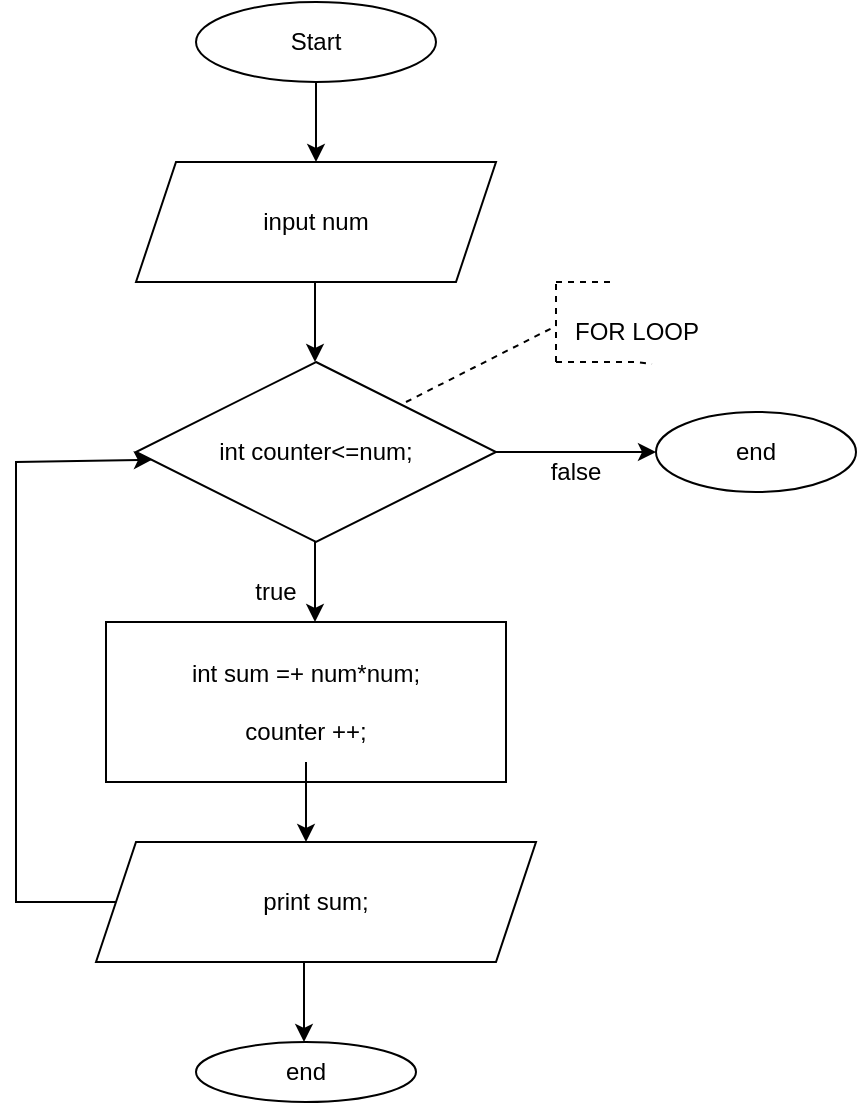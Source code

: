 <mxfile version="20.8.13" type="github" pages="2"><diagram name="Page-1" id="DGp2qzPbD4bauKR4XAIU"><mxGraphModel dx="1035" dy="568" grid="1" gridSize="10" guides="1" tooltips="1" connect="1" arrows="1" fold="1" page="1" pageScale="1" pageWidth="850" pageHeight="1100" math="0" shadow="0"><root><mxCell id="0"/><mxCell id="1" parent="0"/><mxCell id="U_1Dfd0tT0PA_FAeMssj-1" value="Start" style="ellipse;whiteSpace=wrap;html=1;" vertex="1" parent="1"><mxGeometry x="320" y="10" width="120" height="40" as="geometry"/></mxCell><mxCell id="U_1Dfd0tT0PA_FAeMssj-2" value="input num" style="shape=parallelogram;perimeter=parallelogramPerimeter;whiteSpace=wrap;html=1;fixedSize=1;" vertex="1" parent="1"><mxGeometry x="290" y="90" width="180" height="60" as="geometry"/></mxCell><mxCell id="U_1Dfd0tT0PA_FAeMssj-3" style="edgeStyle=orthogonalEdgeStyle;rounded=0;orthogonalLoop=1;jettySize=auto;html=1;exitX=0.5;exitY=1;exitDx=0;exitDy=0;" edge="1" parent="1" source="U_1Dfd0tT0PA_FAeMssj-1" target="U_1Dfd0tT0PA_FAeMssj-1"><mxGeometry relative="1" as="geometry"/></mxCell><mxCell id="U_1Dfd0tT0PA_FAeMssj-5" value="int counter&amp;lt;=num;" style="rhombus;whiteSpace=wrap;html=1;" vertex="1" parent="1"><mxGeometry x="290" y="190" width="180" height="90" as="geometry"/></mxCell><mxCell id="U_1Dfd0tT0PA_FAeMssj-8" value="int sum =+ num*num;&lt;br&gt;&lt;br&gt;counter ++;" style="rounded=0;whiteSpace=wrap;html=1;" vertex="1" parent="1"><mxGeometry x="275" y="320" width="200" height="80" as="geometry"/></mxCell><mxCell id="U_1Dfd0tT0PA_FAeMssj-9" value="" style="endArrow=classic;html=1;rounded=0;entryX=0.044;entryY=0.544;entryDx=0;entryDy=0;entryPerimeter=0;" edge="1" parent="1" source="U_1Dfd0tT0PA_FAeMssj-10" target="U_1Dfd0tT0PA_FAeMssj-5"><mxGeometry width="50" height="50" relative="1" as="geometry"><mxPoint x="220" y="310" as="sourcePoint"/><mxPoint x="220" y="170" as="targetPoint"/><Array as="points"><mxPoint x="230" y="460"/><mxPoint x="230" y="240"/></Array></mxGeometry></mxCell><mxCell id="U_1Dfd0tT0PA_FAeMssj-10" value="print sum;" style="shape=parallelogram;perimeter=parallelogramPerimeter;whiteSpace=wrap;html=1;fixedSize=1;" vertex="1" parent="1"><mxGeometry x="270" y="430" width="220" height="60" as="geometry"/></mxCell><mxCell id="U_1Dfd0tT0PA_FAeMssj-11" value="" style="endArrow=classic;html=1;rounded=0;entryX=0.5;entryY=0;entryDx=0;entryDy=0;" edge="1" parent="1" target="U_1Dfd0tT0PA_FAeMssj-2"><mxGeometry width="50" height="50" relative="1" as="geometry"><mxPoint x="380" y="50" as="sourcePoint"/><mxPoint x="530" y="70" as="targetPoint"/></mxGeometry></mxCell><mxCell id="U_1Dfd0tT0PA_FAeMssj-12" value="" style="endArrow=classic;html=1;rounded=0;entryX=0.5;entryY=0;entryDx=0;entryDy=0;" edge="1" parent="1"><mxGeometry width="50" height="50" relative="1" as="geometry"><mxPoint x="379.5" y="150" as="sourcePoint"/><mxPoint x="379.5" y="190" as="targetPoint"/></mxGeometry></mxCell><mxCell id="U_1Dfd0tT0PA_FAeMssj-14" value="true" style="text;html=1;strokeColor=none;fillColor=none;align=center;verticalAlign=middle;whiteSpace=wrap;rounded=0;" vertex="1" parent="1"><mxGeometry x="330" y="290" width="60" height="30" as="geometry"/></mxCell><mxCell id="U_1Dfd0tT0PA_FAeMssj-16" value="" style="endArrow=classic;html=1;rounded=0;entryX=0.5;entryY=0;entryDx=0;entryDy=0;" edge="1" parent="1"><mxGeometry width="50" height="50" relative="1" as="geometry"><mxPoint x="375" y="390" as="sourcePoint"/><mxPoint x="375" y="430" as="targetPoint"/></mxGeometry></mxCell><mxCell id="U_1Dfd0tT0PA_FAeMssj-17" value="" style="endArrow=classic;html=1;rounded=0;entryX=0.5;entryY=0;entryDx=0;entryDy=0;" edge="1" parent="1"><mxGeometry width="50" height="50" relative="1" as="geometry"><mxPoint x="379.5" y="280" as="sourcePoint"/><mxPoint x="379.5" y="320" as="targetPoint"/></mxGeometry></mxCell><mxCell id="U_1Dfd0tT0PA_FAeMssj-18" value="false" style="text;html=1;strokeColor=none;fillColor=none;align=center;verticalAlign=middle;whiteSpace=wrap;rounded=0;" vertex="1" parent="1"><mxGeometry x="480" y="230" width="60" height="30" as="geometry"/></mxCell><mxCell id="U_1Dfd0tT0PA_FAeMssj-19" value="end" style="ellipse;whiteSpace=wrap;html=1;" vertex="1" parent="1"><mxGeometry x="320" y="530" width="110" height="30" as="geometry"/></mxCell><mxCell id="U_1Dfd0tT0PA_FAeMssj-21" value="" style="endArrow=classic;html=1;rounded=0;entryX=0.5;entryY=0;entryDx=0;entryDy=0;" edge="1" parent="1"><mxGeometry width="50" height="50" relative="1" as="geometry"><mxPoint x="374" y="490" as="sourcePoint"/><mxPoint x="374" y="530" as="targetPoint"/></mxGeometry></mxCell><mxCell id="U_1Dfd0tT0PA_FAeMssj-22" value="" style="endArrow=classic;html=1;rounded=0;exitX=1;exitY=0.5;exitDx=0;exitDy=0;entryX=0;entryY=0.5;entryDx=0;entryDy=0;" edge="1" parent="1" source="U_1Dfd0tT0PA_FAeMssj-5" target="U_1Dfd0tT0PA_FAeMssj-23"><mxGeometry width="50" height="50" relative="1" as="geometry"><mxPoint x="469" y="230" as="sourcePoint"/><mxPoint x="500" y="230" as="targetPoint"/></mxGeometry></mxCell><mxCell id="U_1Dfd0tT0PA_FAeMssj-23" value="end" style="ellipse;whiteSpace=wrap;html=1;" vertex="1" parent="1"><mxGeometry x="550" y="215" width="100" height="40" as="geometry"/></mxCell><mxCell id="U_1Dfd0tT0PA_FAeMssj-24" value="" style="endArrow=none;dashed=1;html=1;rounded=0;entryX=0;entryY=0.4;entryDx=0;entryDy=0;entryPerimeter=0;" edge="1" parent="1" target="U_1Dfd0tT0PA_FAeMssj-28"><mxGeometry width="50" height="50" relative="1" as="geometry"><mxPoint x="425" y="210" as="sourcePoint"/><mxPoint x="500" y="160" as="targetPoint"/></mxGeometry></mxCell><mxCell id="U_1Dfd0tT0PA_FAeMssj-25" value="" style="endArrow=none;dashed=1;html=1;rounded=0;" edge="1" parent="1"><mxGeometry width="50" height="50" relative="1" as="geometry"><mxPoint x="500" y="190" as="sourcePoint"/><mxPoint x="500" y="150" as="targetPoint"/></mxGeometry></mxCell><mxCell id="U_1Dfd0tT0PA_FAeMssj-26" value="" style="endArrow=none;dashed=1;html=1;rounded=0;entryX=0.6;entryY=1.033;entryDx=0;entryDy=0;entryPerimeter=0;" edge="1" parent="1" target="U_1Dfd0tT0PA_FAeMssj-28"><mxGeometry width="50" height="50" relative="1" as="geometry"><mxPoint x="500" y="190" as="sourcePoint"/><mxPoint x="590" y="190" as="targetPoint"/><Array as="points"><mxPoint x="540" y="190"/></Array></mxGeometry></mxCell><mxCell id="U_1Dfd0tT0PA_FAeMssj-27" value="" style="endArrow=none;dashed=1;html=1;rounded=0;" edge="1" parent="1"><mxGeometry width="50" height="50" relative="1" as="geometry"><mxPoint x="500" y="150" as="sourcePoint"/><mxPoint x="530" y="150" as="targetPoint"/></mxGeometry></mxCell><mxCell id="U_1Dfd0tT0PA_FAeMssj-28" value="FOR LOOP" style="text;html=1;align=center;verticalAlign=middle;resizable=0;points=[];autosize=1;strokeColor=none;fillColor=none;" vertex="1" parent="1"><mxGeometry x="500" y="160" width="80" height="30" as="geometry"/></mxCell></root></mxGraphModel></diagram><diagram id="Kz0tBX_JBEsmCcqgb20D" name="Page-2"><mxGraphModel dx="880" dy="483" grid="1" gridSize="10" guides="1" tooltips="1" connect="1" arrows="1" fold="1" page="1" pageScale="1" pageWidth="850" pageHeight="1100" math="0" shadow="0"><root><mxCell id="0"/><mxCell id="1" parent="0"/></root></mxGraphModel></diagram></mxfile>